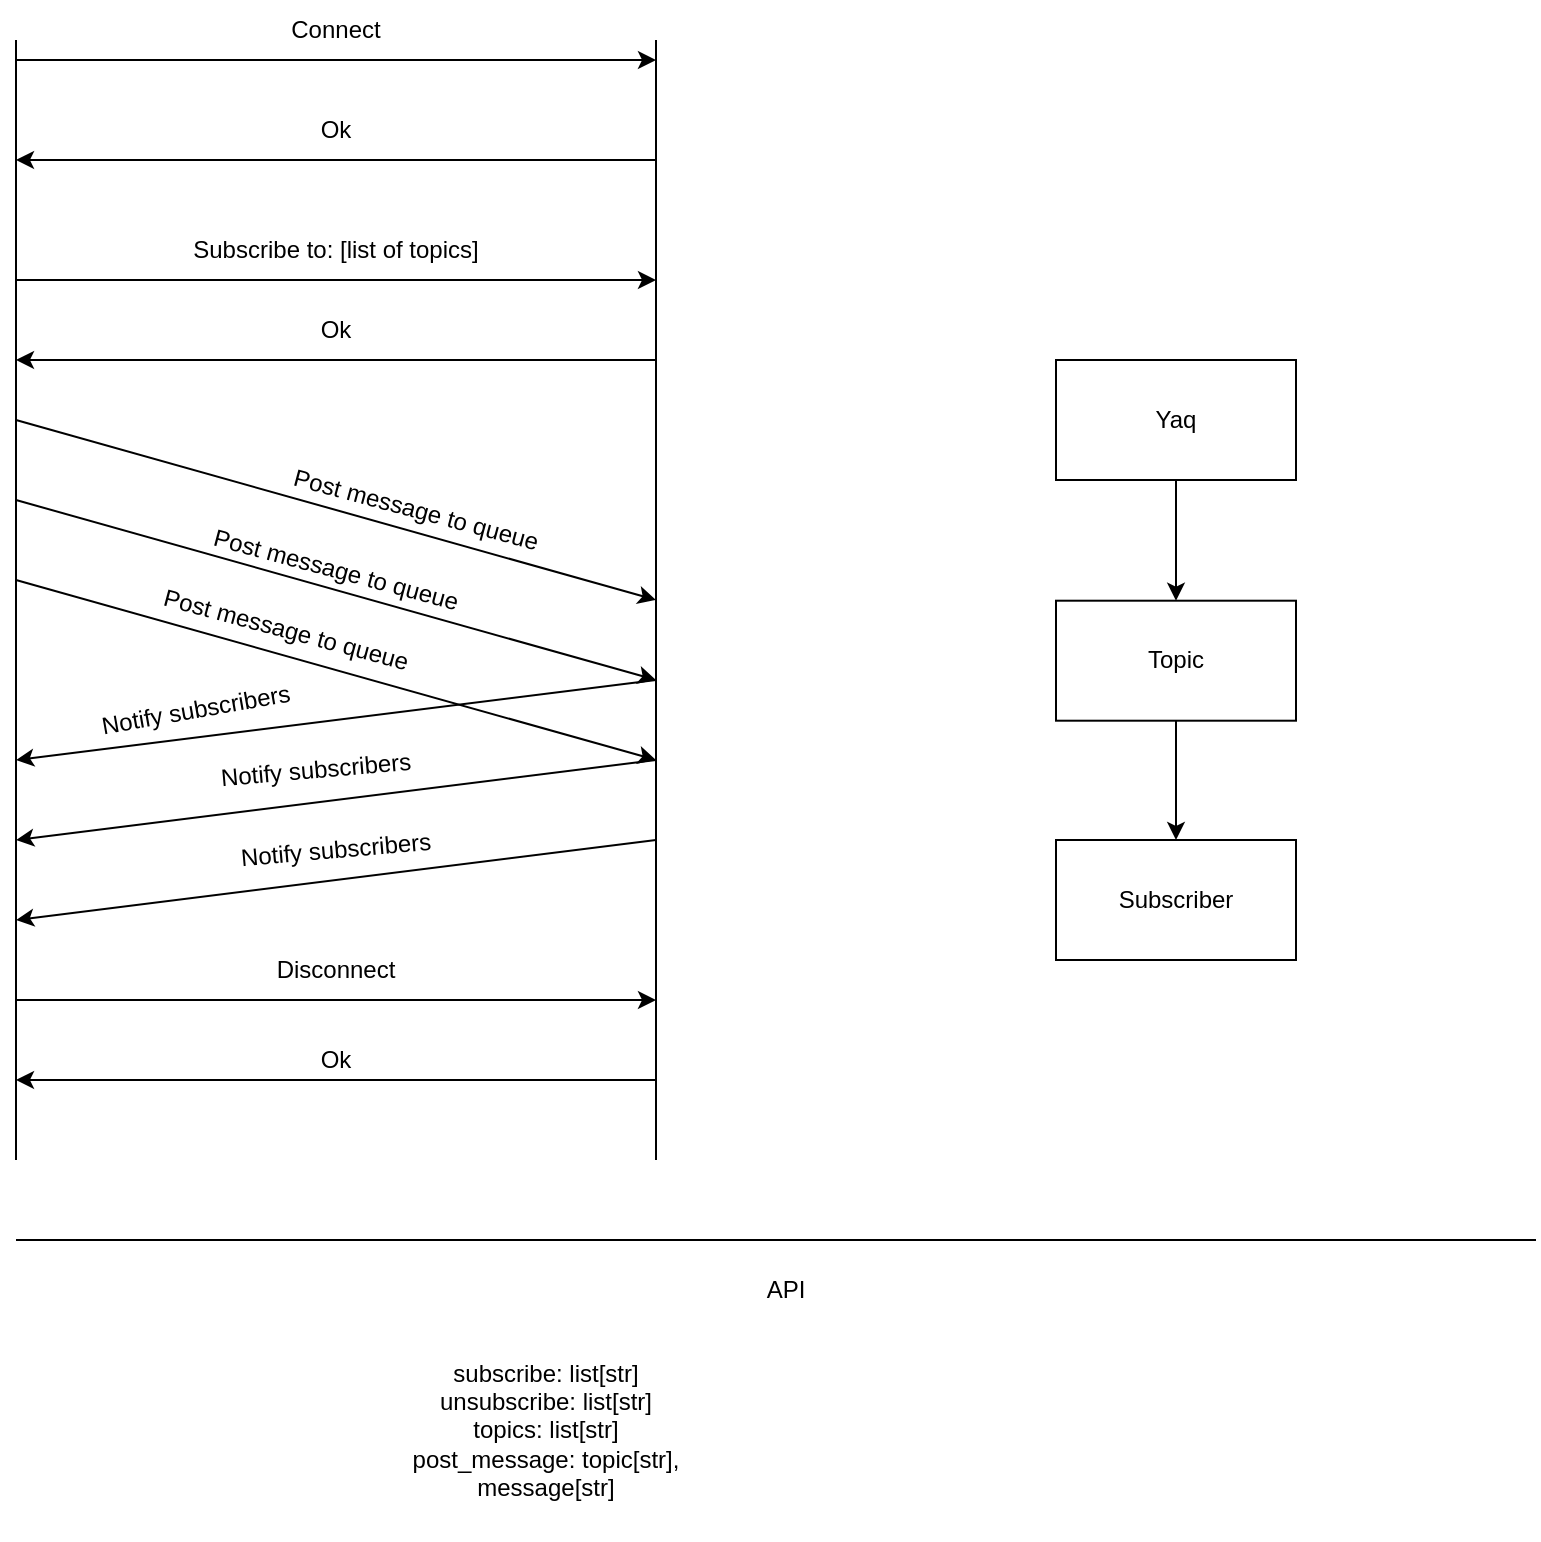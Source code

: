 <mxfile version="27.0.9">
  <diagram name="Page-1" id="AjDQ_daHOgjR2wSU4p0o">
    <mxGraphModel dx="401" dy="307" grid="1" gridSize="10" guides="1" tooltips="1" connect="1" arrows="1" fold="1" page="1" pageScale="1" pageWidth="850" pageHeight="1100" math="0" shadow="0">
      <root>
        <mxCell id="0" />
        <mxCell id="1" parent="0" />
        <mxCell id="etu7nYkIQvL4e2oJp70M-2" value="" style="endArrow=none;html=1;rounded=0;" parent="1" edge="1">
          <mxGeometry width="50" height="50" relative="1" as="geometry">
            <mxPoint x="40" y="600" as="sourcePoint" />
            <mxPoint x="40" y="40" as="targetPoint" />
          </mxGeometry>
        </mxCell>
        <mxCell id="etu7nYkIQvL4e2oJp70M-3" value="" style="endArrow=none;html=1;rounded=0;" parent="1" edge="1">
          <mxGeometry width="50" height="50" relative="1" as="geometry">
            <mxPoint x="360" y="600" as="sourcePoint" />
            <mxPoint x="360" y="40" as="targetPoint" />
          </mxGeometry>
        </mxCell>
        <mxCell id="etu7nYkIQvL4e2oJp70M-5" value="" style="endArrow=classic;html=1;rounded=0;" parent="1" edge="1">
          <mxGeometry width="50" height="50" relative="1" as="geometry">
            <mxPoint x="40" y="50" as="sourcePoint" />
            <mxPoint x="360" y="50" as="targetPoint" />
          </mxGeometry>
        </mxCell>
        <mxCell id="etu7nYkIQvL4e2oJp70M-7" value="" style="endArrow=classic;html=1;rounded=0;" parent="1" edge="1">
          <mxGeometry width="50" height="50" relative="1" as="geometry">
            <mxPoint x="360" y="100" as="sourcePoint" />
            <mxPoint x="40" y="100" as="targetPoint" />
          </mxGeometry>
        </mxCell>
        <mxCell id="etu7nYkIQvL4e2oJp70M-8" value="" style="endArrow=classic;html=1;rounded=0;" parent="1" edge="1">
          <mxGeometry width="50" height="50" relative="1" as="geometry">
            <mxPoint x="40" y="160" as="sourcePoint" />
            <mxPoint x="360" y="160" as="targetPoint" />
          </mxGeometry>
        </mxCell>
        <mxCell id="etu7nYkIQvL4e2oJp70M-9" value="Connect" style="text;html=1;align=center;verticalAlign=middle;whiteSpace=wrap;rounded=0;" parent="1" vertex="1">
          <mxGeometry x="170" y="20" width="60" height="30" as="geometry" />
        </mxCell>
        <mxCell id="etu7nYkIQvL4e2oJp70M-10" value="Ok" style="text;html=1;align=center;verticalAlign=middle;whiteSpace=wrap;rounded=0;" parent="1" vertex="1">
          <mxGeometry x="170" y="70" width="60" height="30" as="geometry" />
        </mxCell>
        <mxCell id="etu7nYkIQvL4e2oJp70M-11" value="Subscribe to: [list of topics]" style="text;html=1;align=center;verticalAlign=middle;whiteSpace=wrap;rounded=0;" parent="1" vertex="1">
          <mxGeometry x="125" y="130" width="150" height="30" as="geometry" />
        </mxCell>
        <mxCell id="etu7nYkIQvL4e2oJp70M-12" value="" style="endArrow=classic;html=1;rounded=0;" parent="1" edge="1">
          <mxGeometry width="50" height="50" relative="1" as="geometry">
            <mxPoint x="360" y="200" as="sourcePoint" />
            <mxPoint x="40" y="200" as="targetPoint" />
          </mxGeometry>
        </mxCell>
        <mxCell id="etu7nYkIQvL4e2oJp70M-13" value="Ok" style="text;html=1;align=center;verticalAlign=middle;whiteSpace=wrap;rounded=0;" parent="1" vertex="1">
          <mxGeometry x="170" y="170" width="60" height="30" as="geometry" />
        </mxCell>
        <mxCell id="etu7nYkIQvL4e2oJp70M-14" value="" style="endArrow=classic;html=1;rounded=0;" parent="1" edge="1">
          <mxGeometry width="50" height="50" relative="1" as="geometry">
            <mxPoint x="360" y="360" as="sourcePoint" />
            <mxPoint x="40" y="400" as="targetPoint" />
          </mxGeometry>
        </mxCell>
        <mxCell id="etu7nYkIQvL4e2oJp70M-15" value="" style="endArrow=classic;html=1;rounded=0;" parent="1" edge="1">
          <mxGeometry width="50" height="50" relative="1" as="geometry">
            <mxPoint x="360" y="400" as="sourcePoint" />
            <mxPoint x="40" y="440" as="targetPoint" />
          </mxGeometry>
        </mxCell>
        <mxCell id="etu7nYkIQvL4e2oJp70M-16" value="" style="endArrow=classic;html=1;rounded=0;" parent="1" edge="1">
          <mxGeometry width="50" height="50" relative="1" as="geometry">
            <mxPoint x="360" y="440" as="sourcePoint" />
            <mxPoint x="40" y="480" as="targetPoint" />
          </mxGeometry>
        </mxCell>
        <mxCell id="etu7nYkIQvL4e2oJp70M-19" value="" style="endArrow=classic;html=1;rounded=0;" parent="1" edge="1">
          <mxGeometry width="50" height="50" relative="1" as="geometry">
            <mxPoint x="40" y="230" as="sourcePoint" />
            <mxPoint x="360" y="320" as="targetPoint" />
          </mxGeometry>
        </mxCell>
        <mxCell id="etu7nYkIQvL4e2oJp70M-20" value="" style="endArrow=classic;html=1;rounded=0;" parent="1" edge="1">
          <mxGeometry width="50" height="50" relative="1" as="geometry">
            <mxPoint x="40" y="310" as="sourcePoint" />
            <mxPoint x="360" y="400" as="targetPoint" />
          </mxGeometry>
        </mxCell>
        <mxCell id="etu7nYkIQvL4e2oJp70M-21" value="" style="endArrow=classic;html=1;rounded=0;" parent="1" edge="1">
          <mxGeometry width="50" height="50" relative="1" as="geometry">
            <mxPoint x="40" y="270" as="sourcePoint" />
            <mxPoint x="360" y="360" as="targetPoint" />
          </mxGeometry>
        </mxCell>
        <mxCell id="etu7nYkIQvL4e2oJp70M-22" value="Post message to queue" style="text;html=1;align=center;verticalAlign=middle;whiteSpace=wrap;rounded=0;rotation=15;" parent="1" vertex="1">
          <mxGeometry x="170" y="260.35" width="140" height="30" as="geometry" />
        </mxCell>
        <mxCell id="etu7nYkIQvL4e2oJp70M-23" value="Post message to queue" style="text;html=1;align=center;verticalAlign=middle;whiteSpace=wrap;rounded=0;rotation=15;" parent="1" vertex="1">
          <mxGeometry x="129.997" y="290.346" width="140" height="30" as="geometry" />
        </mxCell>
        <mxCell id="etu7nYkIQvL4e2oJp70M-24" value="Post message&amp;nbsp;to queue" style="text;html=1;align=center;verticalAlign=middle;whiteSpace=wrap;rounded=0;rotation=15;" parent="1" vertex="1">
          <mxGeometry x="104.997" y="320.346" width="140" height="30" as="geometry" />
        </mxCell>
        <mxCell id="etu7nYkIQvL4e2oJp70M-25" value="Notify subscribers" style="text;html=1;align=center;verticalAlign=middle;whiteSpace=wrap;rounded=0;rotation=-5;" parent="1" vertex="1">
          <mxGeometry x="129.997" y="429.996" width="140" height="30" as="geometry" />
        </mxCell>
        <mxCell id="etu7nYkIQvL4e2oJp70M-30" value="Notify subscribers" style="text;html=1;align=center;verticalAlign=middle;whiteSpace=wrap;rounded=0;rotation=-5;" parent="1" vertex="1">
          <mxGeometry x="120.001" y="390.004" width="140" height="30" as="geometry" />
        </mxCell>
        <mxCell id="etu7nYkIQvL4e2oJp70M-31" value="Notify subscribers" style="text;html=1;align=center;verticalAlign=middle;whiteSpace=wrap;rounded=0;rotation=-10;" parent="1" vertex="1">
          <mxGeometry x="60.001" y="360.004" width="140" height="30" as="geometry" />
        </mxCell>
        <mxCell id="etu7nYkIQvL4e2oJp70M-32" value="" style="endArrow=classic;html=1;rounded=0;" parent="1" edge="1">
          <mxGeometry width="50" height="50" relative="1" as="geometry">
            <mxPoint x="40" y="520" as="sourcePoint" />
            <mxPoint x="360" y="520" as="targetPoint" />
          </mxGeometry>
        </mxCell>
        <mxCell id="etu7nYkIQvL4e2oJp70M-33" value="Disconnect" style="text;html=1;align=center;verticalAlign=middle;whiteSpace=wrap;rounded=0;rotation=0;" parent="1" vertex="1">
          <mxGeometry x="130.001" y="490.004" width="140" height="30" as="geometry" />
        </mxCell>
        <mxCell id="etu7nYkIQvL4e2oJp70M-34" value="" style="endArrow=classic;html=1;rounded=0;" parent="1" edge="1">
          <mxGeometry width="50" height="50" relative="1" as="geometry">
            <mxPoint x="360" y="560" as="sourcePoint" />
            <mxPoint x="40" y="560" as="targetPoint" />
          </mxGeometry>
        </mxCell>
        <mxCell id="etu7nYkIQvL4e2oJp70M-35" value="Ok" style="text;html=1;align=center;verticalAlign=middle;whiteSpace=wrap;rounded=0;rotation=0;" parent="1" vertex="1">
          <mxGeometry x="130" y="535" width="140" height="30" as="geometry" />
        </mxCell>
        <mxCell id="etu7nYkIQvL4e2oJp70M-39" style="edgeStyle=orthogonalEdgeStyle;rounded=0;orthogonalLoop=1;jettySize=auto;html=1;exitX=0.5;exitY=1;exitDx=0;exitDy=0;entryX=0.5;entryY=0;entryDx=0;entryDy=0;" parent="1" source="etu7nYkIQvL4e2oJp70M-37" target="etu7nYkIQvL4e2oJp70M-38" edge="1">
          <mxGeometry relative="1" as="geometry" />
        </mxCell>
        <mxCell id="etu7nYkIQvL4e2oJp70M-37" value="Yaq" style="rounded=0;whiteSpace=wrap;html=1;" parent="1" vertex="1">
          <mxGeometry x="560" y="200" width="120" height="60" as="geometry" />
        </mxCell>
        <mxCell id="etu7nYkIQvL4e2oJp70M-42" style="edgeStyle=orthogonalEdgeStyle;rounded=0;orthogonalLoop=1;jettySize=auto;html=1;exitX=0.5;exitY=1;exitDx=0;exitDy=0;entryX=0.5;entryY=0;entryDx=0;entryDy=0;" parent="1" source="etu7nYkIQvL4e2oJp70M-38" target="etu7nYkIQvL4e2oJp70M-41" edge="1">
          <mxGeometry relative="1" as="geometry" />
        </mxCell>
        <mxCell id="etu7nYkIQvL4e2oJp70M-38" value="Topic" style="rounded=0;whiteSpace=wrap;html=1;" parent="1" vertex="1">
          <mxGeometry x="560" y="320.35" width="120" height="60" as="geometry" />
        </mxCell>
        <mxCell id="etu7nYkIQvL4e2oJp70M-41" value="Subscriber" style="rounded=0;whiteSpace=wrap;html=1;" parent="1" vertex="1">
          <mxGeometry x="560" y="440" width="120" height="60" as="geometry" />
        </mxCell>
        <mxCell id="ByUlN52BuLxKuLAlwX2w-1" value="" style="endArrow=none;html=1;rounded=0;" edge="1" parent="1">
          <mxGeometry width="50" height="50" relative="1" as="geometry">
            <mxPoint x="40" y="640" as="sourcePoint" />
            <mxPoint x="800" y="640" as="targetPoint" />
          </mxGeometry>
        </mxCell>
        <mxCell id="ByUlN52BuLxKuLAlwX2w-2" value="API" style="text;html=1;align=center;verticalAlign=middle;whiteSpace=wrap;rounded=0;" vertex="1" parent="1">
          <mxGeometry x="395" y="650" width="60" height="30" as="geometry" />
        </mxCell>
        <mxCell id="ByUlN52BuLxKuLAlwX2w-22" value="subscribe: list[str]&lt;div&gt;unsubscribe: list[str]&lt;/div&gt;&lt;div&gt;topics: list[str]&lt;/div&gt;&lt;div&gt;post_message: topic[str], message[str]&lt;/div&gt;" style="text;html=1;align=center;verticalAlign=middle;whiteSpace=wrap;rounded=0;" vertex="1" parent="1">
          <mxGeometry x="215" y="680" width="180" height="110" as="geometry" />
        </mxCell>
      </root>
    </mxGraphModel>
  </diagram>
</mxfile>
